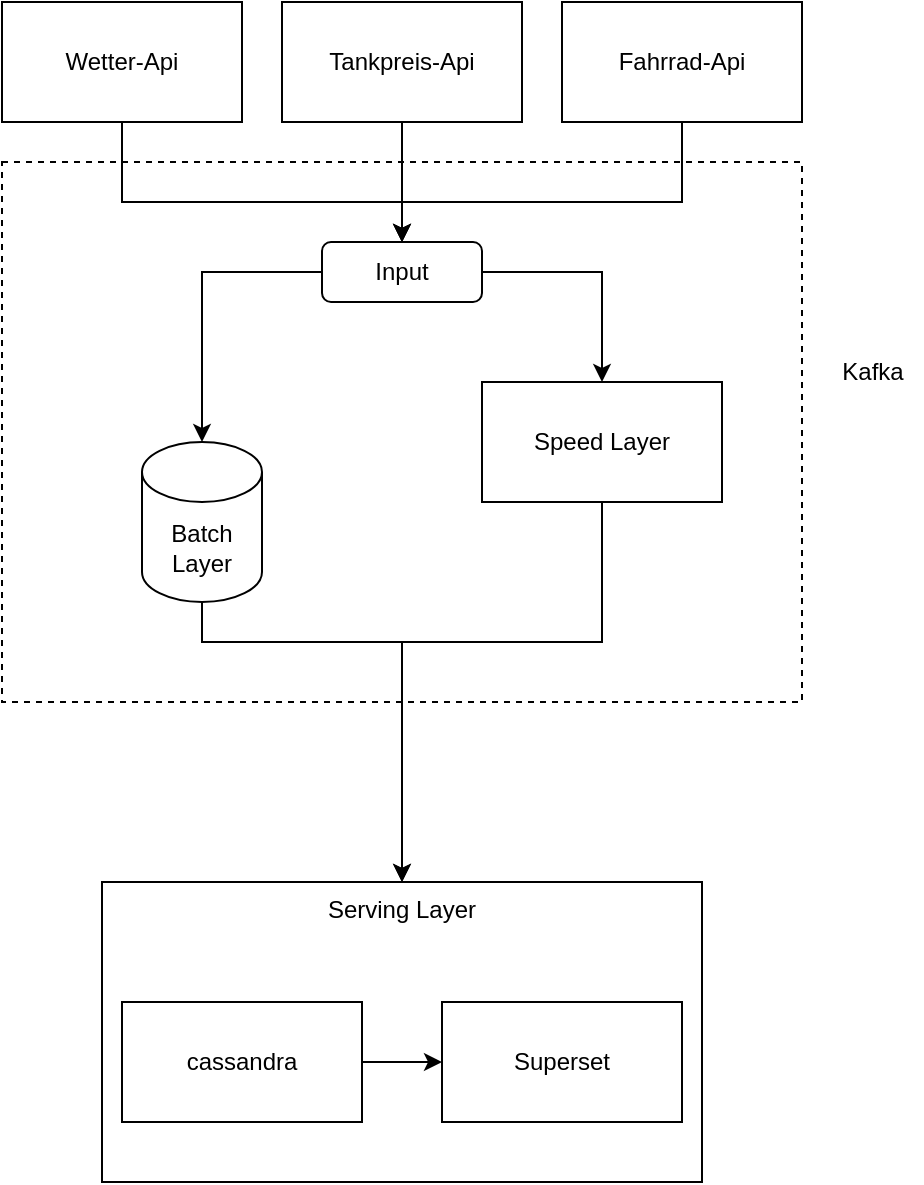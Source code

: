 <mxfile version="20.5.3" type="device"><diagram id="LhbOR2dOUa4YlDua3_UH" name="Seite-1"><mxGraphModel dx="1422" dy="754" grid="1" gridSize="10" guides="1" tooltips="1" connect="1" arrows="1" fold="1" page="1" pageScale="1" pageWidth="827" pageHeight="1169" math="0" shadow="0"><root><mxCell id="0"/><mxCell id="1" parent="0"/><mxCell id="1DhnySN4n-IeWEfo_W-9-15" value="" style="rounded=0;whiteSpace=wrap;html=1;dashed=1;" vertex="1" parent="1"><mxGeometry x="40" y="280" width="400" height="270" as="geometry"/></mxCell><mxCell id="1DhnySN4n-IeWEfo_W-9-6" style="edgeStyle=orthogonalEdgeStyle;rounded=0;orthogonalLoop=1;jettySize=auto;html=1;" edge="1" parent="1" source="1DhnySN4n-IeWEfo_W-9-1" target="1DhnySN4n-IeWEfo_W-9-5"><mxGeometry relative="1" as="geometry"><Array as="points"><mxPoint x="100" y="300"/><mxPoint x="240" y="300"/></Array></mxGeometry></mxCell><mxCell id="1DhnySN4n-IeWEfo_W-9-1" value="Wetter-Api" style="rounded=0;whiteSpace=wrap;html=1;" vertex="1" parent="1"><mxGeometry x="40" y="200" width="120" height="60" as="geometry"/></mxCell><mxCell id="1DhnySN4n-IeWEfo_W-9-7" style="edgeStyle=orthogonalEdgeStyle;rounded=0;orthogonalLoop=1;jettySize=auto;html=1;" edge="1" parent="1" source="1DhnySN4n-IeWEfo_W-9-2" target="1DhnySN4n-IeWEfo_W-9-5"><mxGeometry relative="1" as="geometry"/></mxCell><mxCell id="1DhnySN4n-IeWEfo_W-9-2" value="Tankpreis-Api&lt;span style=&quot;color: rgba(0, 0, 0, 0); font-family: monospace; font-size: 0px; text-align: start;&quot;&gt;%3CmxGraphModel%3E%3Croot%3E%3CmxCell%20id%3D%220%22%2F%3E%3CmxCell%20id%3D%221%22%20parent%3D%220%22%2F%3E%3CmxCell%20id%3D%222%22%20value%3D%22%22%20style%3D%22rounded%3D0%3BwhiteSpace%3Dwrap%3Bhtml%3D1%3B%22%20vertex%3D%221%22%20parent%3D%221%22%3E%3CmxGeometry%20x%3D%2250%22%20y%3D%22210%22%20width%3D%22120%22%20height%3D%2260%22%20as%3D%22geometry%22%2F%3E%3C%2FmxCell%3E%3C%2Froot%3E%3C%2FmxGraphModel%3E&lt;/span&gt;" style="rounded=0;whiteSpace=wrap;html=1;" vertex="1" parent="1"><mxGeometry x="180" y="200" width="120" height="60" as="geometry"/></mxCell><mxCell id="1DhnySN4n-IeWEfo_W-9-8" style="edgeStyle=orthogonalEdgeStyle;rounded=0;orthogonalLoop=1;jettySize=auto;html=1;entryX=0.5;entryY=0;entryDx=0;entryDy=0;" edge="1" parent="1" source="1DhnySN4n-IeWEfo_W-9-3" target="1DhnySN4n-IeWEfo_W-9-5"><mxGeometry relative="1" as="geometry"><Array as="points"><mxPoint x="380" y="300"/><mxPoint x="240" y="300"/></Array></mxGeometry></mxCell><mxCell id="1DhnySN4n-IeWEfo_W-9-3" value="Fahrrad-Api" style="rounded=0;whiteSpace=wrap;html=1;" vertex="1" parent="1"><mxGeometry x="320" y="200" width="120" height="60" as="geometry"/></mxCell><mxCell id="1DhnySN4n-IeWEfo_W-9-14" style="edgeStyle=orthogonalEdgeStyle;rounded=0;orthogonalLoop=1;jettySize=auto;html=1;entryX=0.5;entryY=0;entryDx=0;entryDy=0;" edge="1" parent="1" source="1DhnySN4n-IeWEfo_W-9-4" target="1DhnySN4n-IeWEfo_W-9-12"><mxGeometry relative="1" as="geometry"><mxPoint x="240" y="540" as="targetPoint"/><Array as="points"><mxPoint x="340" y="520"/><mxPoint x="240" y="520"/></Array></mxGeometry></mxCell><mxCell id="1DhnySN4n-IeWEfo_W-9-4" value="Speed Layer" style="rounded=0;whiteSpace=wrap;html=1;" vertex="1" parent="1"><mxGeometry x="280" y="390" width="120" height="60" as="geometry"/></mxCell><mxCell id="1DhnySN4n-IeWEfo_W-9-10" style="edgeStyle=orthogonalEdgeStyle;rounded=0;orthogonalLoop=1;jettySize=auto;html=1;entryX=0.5;entryY=0;entryDx=0;entryDy=0;entryPerimeter=0;" edge="1" parent="1" source="1DhnySN4n-IeWEfo_W-9-5" target="1DhnySN4n-IeWEfo_W-9-9"><mxGeometry relative="1" as="geometry"/></mxCell><mxCell id="1DhnySN4n-IeWEfo_W-9-11" style="edgeStyle=orthogonalEdgeStyle;rounded=0;orthogonalLoop=1;jettySize=auto;html=1;entryX=0.5;entryY=0;entryDx=0;entryDy=0;" edge="1" parent="1" source="1DhnySN4n-IeWEfo_W-9-5" target="1DhnySN4n-IeWEfo_W-9-4"><mxGeometry relative="1" as="geometry"><Array as="points"><mxPoint x="340" y="335"/></Array></mxGeometry></mxCell><mxCell id="1DhnySN4n-IeWEfo_W-9-5" value="Input" style="rounded=1;whiteSpace=wrap;html=1;" vertex="1" parent="1"><mxGeometry x="200" y="320" width="80" height="30" as="geometry"/></mxCell><mxCell id="1DhnySN4n-IeWEfo_W-9-13" style="edgeStyle=orthogonalEdgeStyle;rounded=0;orthogonalLoop=1;jettySize=auto;html=1;entryX=0.5;entryY=0;entryDx=0;entryDy=0;" edge="1" parent="1" source="1DhnySN4n-IeWEfo_W-9-9" target="1DhnySN4n-IeWEfo_W-9-12"><mxGeometry relative="1" as="geometry"><Array as="points"><mxPoint x="140" y="520"/><mxPoint x="240" y="520"/></Array></mxGeometry></mxCell><mxCell id="1DhnySN4n-IeWEfo_W-9-9" value="Batch Layer" style="shape=cylinder3;whiteSpace=wrap;html=1;boundedLbl=1;backgroundOutline=1;size=15;" vertex="1" parent="1"><mxGeometry x="110" y="420" width="60" height="80" as="geometry"/></mxCell><mxCell id="1DhnySN4n-IeWEfo_W-9-12" value="Serving Layer" style="rounded=0;whiteSpace=wrap;html=1;verticalAlign=top;" vertex="1" parent="1"><mxGeometry x="90" y="640" width="300" height="150" as="geometry"/></mxCell><mxCell id="1DhnySN4n-IeWEfo_W-9-16" value="Kafka" style="text;html=1;align=center;verticalAlign=middle;resizable=0;points=[];autosize=1;strokeColor=none;fillColor=none;" vertex="1" parent="1"><mxGeometry x="450" y="370" width="50" height="30" as="geometry"/></mxCell><mxCell id="1DhnySN4n-IeWEfo_W-9-19" value="" style="edgeStyle=orthogonalEdgeStyle;rounded=0;orthogonalLoop=1;jettySize=auto;html=1;" edge="1" parent="1" source="1DhnySN4n-IeWEfo_W-9-17" target="1DhnySN4n-IeWEfo_W-9-18"><mxGeometry relative="1" as="geometry"/></mxCell><mxCell id="1DhnySN4n-IeWEfo_W-9-17" value="cassandra" style="rounded=0;whiteSpace=wrap;html=1;" vertex="1" parent="1"><mxGeometry x="100" y="700" width="120" height="60" as="geometry"/></mxCell><mxCell id="1DhnySN4n-IeWEfo_W-9-18" value="Superset" style="rounded=0;whiteSpace=wrap;html=1;" vertex="1" parent="1"><mxGeometry x="260" y="700" width="120" height="60" as="geometry"/></mxCell></root></mxGraphModel></diagram></mxfile>
